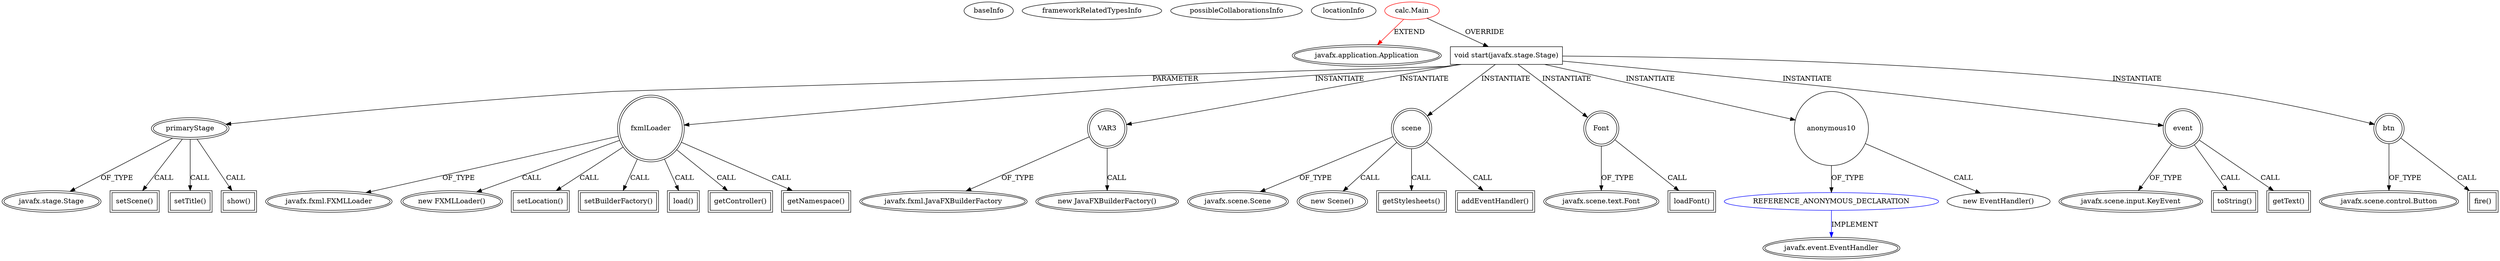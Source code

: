 digraph {
baseInfo[graphId=4748,category="extension_graph",isAnonymous=false,possibleRelation=true]
frameworkRelatedTypesInfo[0="javafx.application.Application"]
possibleCollaborationsInfo[0="4748~OVERRIDING_METHOD_DECLARATION-INSTANTIATION-~javafx.application.Application ~javafx.event.EventHandler ~false~true"]
locationInfo[projectName="witmicko-CalculatorFx",filePath="/witmicko-CalculatorFx/CalculatorFx-master/src/calc/Main.java",contextSignature="Main",graphId="4748"]
0[label="calc.Main",vertexType="ROOT_CLIENT_CLASS_DECLARATION",isFrameworkType=false,color=red]
1[label="javafx.application.Application",vertexType="FRAMEWORK_CLASS_TYPE",isFrameworkType=true,peripheries=2]
2[label="void start(javafx.stage.Stage)",vertexType="OVERRIDING_METHOD_DECLARATION",isFrameworkType=false,shape=box]
3[label="primaryStage",vertexType="PARAMETER_DECLARATION",isFrameworkType=true,peripheries=2]
4[label="javafx.stage.Stage",vertexType="FRAMEWORK_CLASS_TYPE",isFrameworkType=true,peripheries=2]
6[label="fxmlLoader",vertexType="VARIABLE_EXPRESION",isFrameworkType=true,peripheries=2,shape=circle]
7[label="javafx.fxml.FXMLLoader",vertexType="FRAMEWORK_CLASS_TYPE",isFrameworkType=true,peripheries=2]
5[label="new FXMLLoader()",vertexType="CONSTRUCTOR_CALL",isFrameworkType=true,peripheries=2]
9[label="setLocation()",vertexType="INSIDE_CALL",isFrameworkType=true,peripheries=2,shape=box]
11[label="setBuilderFactory()",vertexType="INSIDE_CALL",isFrameworkType=true,peripheries=2,shape=box]
13[label="VAR3",vertexType="VARIABLE_EXPRESION",isFrameworkType=true,peripheries=2,shape=circle]
14[label="javafx.fxml.JavaFXBuilderFactory",vertexType="FRAMEWORK_CLASS_TYPE",isFrameworkType=true,peripheries=2]
12[label="new JavaFXBuilderFactory()",vertexType="CONSTRUCTOR_CALL",isFrameworkType=true,peripheries=2]
16[label="load()",vertexType="INSIDE_CALL",isFrameworkType=true,peripheries=2,shape=box]
18[label="scene",vertexType="VARIABLE_EXPRESION",isFrameworkType=true,peripheries=2,shape=circle]
19[label="javafx.scene.Scene",vertexType="FRAMEWORK_CLASS_TYPE",isFrameworkType=true,peripheries=2]
17[label="new Scene()",vertexType="CONSTRUCTOR_CALL",isFrameworkType=true,peripheries=2]
20[label="Font",vertexType="VARIABLE_EXPRESION",isFrameworkType=true,peripheries=2,shape=circle]
22[label="javafx.scene.text.Font",vertexType="FRAMEWORK_CLASS_TYPE",isFrameworkType=true,peripheries=2]
21[label="loadFont()",vertexType="INSIDE_CALL",isFrameworkType=true,peripheries=2,shape=box]
24[label="getStylesheets()",vertexType="INSIDE_CALL",isFrameworkType=true,peripheries=2,shape=box]
26[label="getController()",vertexType="INSIDE_CALL",isFrameworkType=true,peripheries=2,shape=box]
28[label="addEventHandler()",vertexType="INSIDE_CALL",isFrameworkType=true,peripheries=2,shape=box]
30[label="anonymous10",vertexType="VARIABLE_EXPRESION",isFrameworkType=false,shape=circle]
31[label="REFERENCE_ANONYMOUS_DECLARATION",vertexType="REFERENCE_ANONYMOUS_DECLARATION",isFrameworkType=false,color=blue]
32[label="javafx.event.EventHandler",vertexType="FRAMEWORK_INTERFACE_TYPE",isFrameworkType=true,peripheries=2]
29[label="new EventHandler()",vertexType="CONSTRUCTOR_CALL",isFrameworkType=false]
33[label="event",vertexType="VARIABLE_EXPRESION",isFrameworkType=true,peripheries=2,shape=circle]
35[label="javafx.scene.input.KeyEvent",vertexType="FRAMEWORK_CLASS_TYPE",isFrameworkType=true,peripheries=2]
34[label="toString()",vertexType="INSIDE_CALL",isFrameworkType=true,peripheries=2,shape=box]
37[label="getNamespace()",vertexType="INSIDE_CALL",isFrameworkType=true,peripheries=2,shape=box]
39[label="getText()",vertexType="INSIDE_CALL",isFrameworkType=true,peripheries=2,shape=box]
40[label="btn",vertexType="VARIABLE_EXPRESION",isFrameworkType=true,peripheries=2,shape=circle]
42[label="javafx.scene.control.Button",vertexType="FRAMEWORK_CLASS_TYPE",isFrameworkType=true,peripheries=2]
41[label="fire()",vertexType="INSIDE_CALL",isFrameworkType=true,peripheries=2,shape=box]
44[label="setScene()",vertexType="INSIDE_CALL",isFrameworkType=true,peripheries=2,shape=box]
46[label="setTitle()",vertexType="INSIDE_CALL",isFrameworkType=true,peripheries=2,shape=box]
48[label="show()",vertexType="INSIDE_CALL",isFrameworkType=true,peripheries=2,shape=box]
0->1[label="EXTEND",color=red]
0->2[label="OVERRIDE"]
3->4[label="OF_TYPE"]
2->3[label="PARAMETER"]
2->6[label="INSTANTIATE"]
6->7[label="OF_TYPE"]
6->5[label="CALL"]
6->9[label="CALL"]
6->11[label="CALL"]
2->13[label="INSTANTIATE"]
13->14[label="OF_TYPE"]
13->12[label="CALL"]
6->16[label="CALL"]
2->18[label="INSTANTIATE"]
18->19[label="OF_TYPE"]
18->17[label="CALL"]
2->20[label="INSTANTIATE"]
20->22[label="OF_TYPE"]
20->21[label="CALL"]
18->24[label="CALL"]
6->26[label="CALL"]
18->28[label="CALL"]
2->30[label="INSTANTIATE"]
31->32[label="IMPLEMENT",color=blue]
30->31[label="OF_TYPE"]
30->29[label="CALL"]
2->33[label="INSTANTIATE"]
33->35[label="OF_TYPE"]
33->34[label="CALL"]
6->37[label="CALL"]
33->39[label="CALL"]
2->40[label="INSTANTIATE"]
40->42[label="OF_TYPE"]
40->41[label="CALL"]
3->44[label="CALL"]
3->46[label="CALL"]
3->48[label="CALL"]
}

